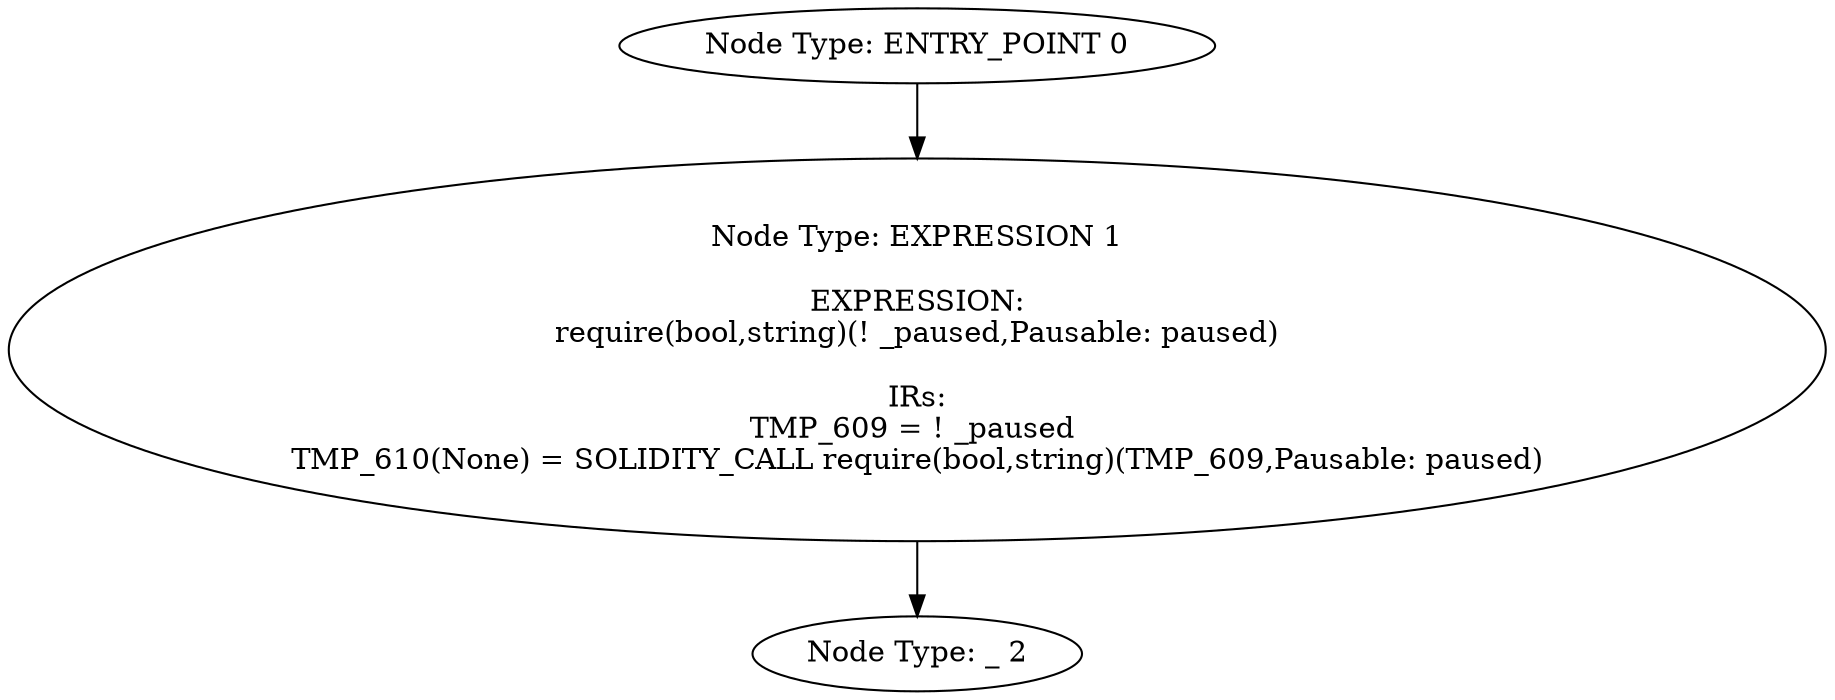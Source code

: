 digraph{
0[label="Node Type: ENTRY_POINT 0
"];
0->1;
1[label="Node Type: EXPRESSION 1

EXPRESSION:
require(bool,string)(! _paused,Pausable: paused)

IRs:
TMP_609 = ! _paused 
TMP_610(None) = SOLIDITY_CALL require(bool,string)(TMP_609,Pausable: paused)"];
1->2;
2[label="Node Type: _ 2
"];
}
